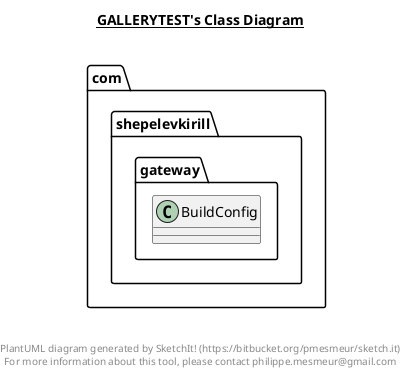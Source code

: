 @startuml

title __GALLERYTEST's Class Diagram__\n

  package com.shepelevkirill.gateway {
    class BuildConfig {
    }
  }
  



right footer


PlantUML diagram generated by SketchIt! (https://bitbucket.org/pmesmeur/sketch.it)
For more information about this tool, please contact philippe.mesmeur@gmail.com
endfooter

@enduml
